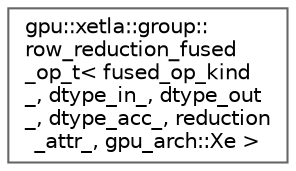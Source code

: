 digraph "Graphical Class Hierarchy"
{
 // LATEX_PDF_SIZE
  bgcolor="transparent";
  edge [fontname=Helvetica,fontsize=10,labelfontname=Helvetica,labelfontsize=10];
  node [fontname=Helvetica,fontsize=10,shape=box,height=0.2,width=0.4];
  rankdir="LR";
  Node0 [id="Node000000",label="gpu::xetla::group::\lrow_reduction_fused\l_op_t\< fused_op_kind\l_, dtype_in_, dtype_out\l_, dtype_acc_, reduction\l_attr_, gpu_arch::Xe \>",height=0.2,width=0.4,color="grey40", fillcolor="white", style="filled",URL="$structgpu_1_1xetla_1_1group_1_1row__reduction__fused__op__t_3_01fused__op__kind___00_01dtype__inf93d2b0c91f6c4d3d0687dc6743768bc.html",tooltip=" "];
}
